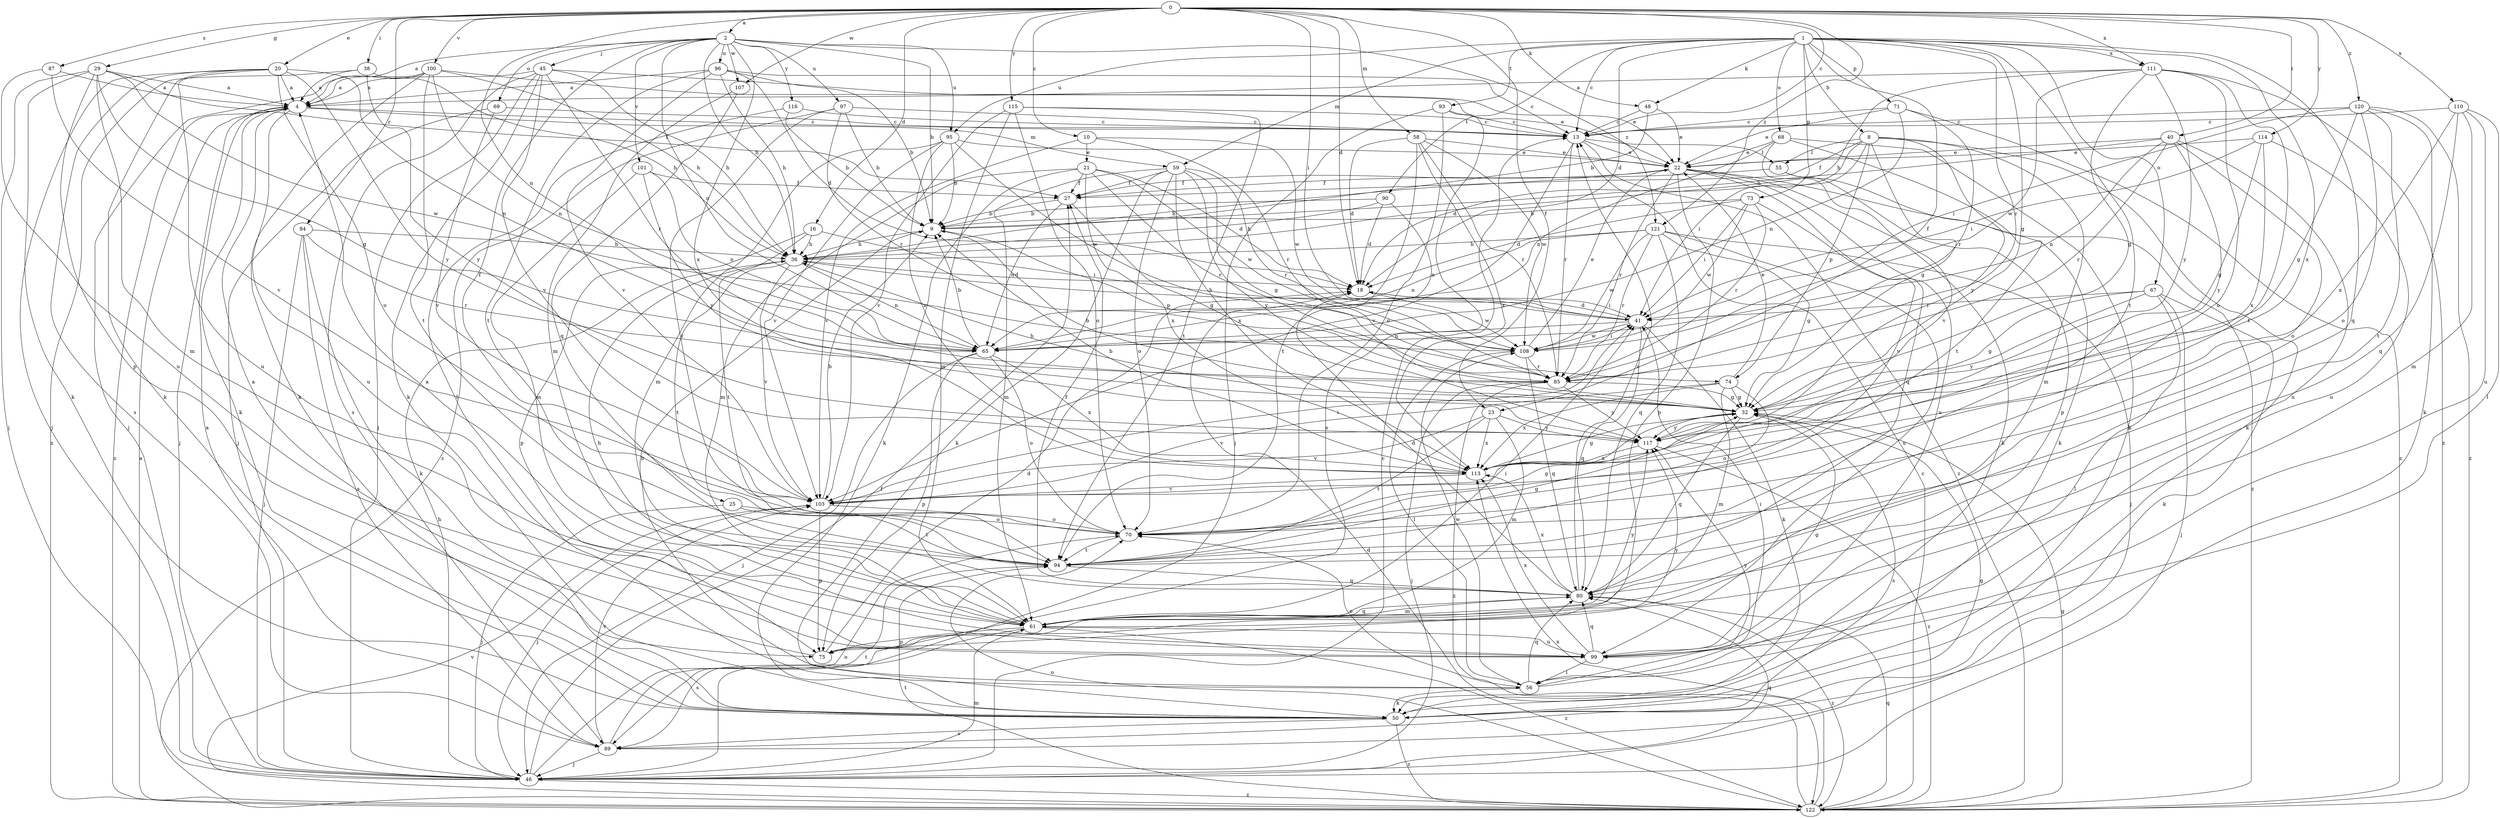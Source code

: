 strict digraph  {
0;
1;
2;
4;
8;
9;
10;
13;
16;
18;
20;
21;
22;
23;
25;
27;
29;
32;
36;
38;
40;
41;
45;
46;
48;
50;
55;
56;
58;
59;
61;
65;
67;
68;
69;
70;
71;
73;
74;
75;
80;
84;
85;
87;
89;
90;
93;
94;
95;
96;
97;
99;
100;
101;
103;
107;
108;
110;
111;
113;
114;
115;
116;
117;
120;
121;
122;
0 -> 2  [label=a];
0 -> 10  [label=c];
0 -> 13  [label=c];
0 -> 16  [label=d];
0 -> 18  [label=d];
0 -> 20  [label=e];
0 -> 23  [label=f];
0 -> 29  [label=g];
0 -> 38  [label=i];
0 -> 40  [label=i];
0 -> 41  [label=i];
0 -> 48  [label=k];
0 -> 58  [label=m];
0 -> 65  [label=n];
0 -> 84  [label=r];
0 -> 87  [label=s];
0 -> 100  [label=v];
0 -> 107  [label=w];
0 -> 110  [label=x];
0 -> 111  [label=x];
0 -> 114  [label=y];
0 -> 115  [label=y];
0 -> 120  [label=z];
0 -> 121  [label=z];
1 -> 8  [label=b];
1 -> 13  [label=c];
1 -> 18  [label=d];
1 -> 23  [label=f];
1 -> 32  [label=g];
1 -> 48  [label=k];
1 -> 59  [label=m];
1 -> 67  [label=o];
1 -> 68  [label=o];
1 -> 71  [label=p];
1 -> 73  [label=p];
1 -> 80  [label=q];
1 -> 85  [label=r];
1 -> 90  [label=t];
1 -> 93  [label=t];
1 -> 94  [label=t];
1 -> 95  [label=u];
1 -> 111  [label=x];
1 -> 113  [label=x];
2 -> 4  [label=a];
2 -> 9  [label=b];
2 -> 25  [label=f];
2 -> 36  [label=h];
2 -> 45  [label=j];
2 -> 65  [label=n];
2 -> 69  [label=o];
2 -> 95  [label=u];
2 -> 96  [label=u];
2 -> 97  [label=u];
2 -> 101  [label=v];
2 -> 107  [label=w];
2 -> 113  [label=x];
2 -> 116  [label=y];
2 -> 121  [label=z];
4 -> 13  [label=c];
4 -> 46  [label=j];
4 -> 50  [label=k];
4 -> 59  [label=m];
4 -> 99  [label=u];
4 -> 122  [label=z];
8 -> 18  [label=d];
8 -> 27  [label=f];
8 -> 32  [label=g];
8 -> 41  [label=i];
8 -> 50  [label=k];
8 -> 55  [label=l];
8 -> 61  [label=m];
8 -> 74  [label=p];
8 -> 117  [label=y];
9 -> 36  [label=h];
9 -> 74  [label=p];
10 -> 21  [label=e];
10 -> 85  [label=r];
10 -> 103  [label=v];
10 -> 108  [label=w];
13 -> 22  [label=e];
13 -> 55  [label=l];
13 -> 85  [label=r];
13 -> 103  [label=v];
13 -> 122  [label=z];
16 -> 36  [label=h];
16 -> 41  [label=i];
16 -> 75  [label=p];
16 -> 94  [label=t];
18 -> 41  [label=i];
18 -> 108  [label=w];
20 -> 4  [label=a];
20 -> 46  [label=j];
20 -> 50  [label=k];
20 -> 65  [label=n];
20 -> 70  [label=o];
20 -> 89  [label=s];
20 -> 99  [label=u];
20 -> 117  [label=y];
21 -> 18  [label=d];
21 -> 27  [label=f];
21 -> 50  [label=k];
21 -> 61  [label=m];
21 -> 85  [label=r];
21 -> 108  [label=w];
21 -> 113  [label=x];
22 -> 27  [label=f];
22 -> 36  [label=h];
22 -> 50  [label=k];
22 -> 75  [label=p];
22 -> 80  [label=q];
22 -> 85  [label=r];
22 -> 99  [label=u];
22 -> 122  [label=z];
23 -> 61  [label=m];
23 -> 94  [label=t];
23 -> 103  [label=v];
23 -> 113  [label=x];
23 -> 117  [label=y];
25 -> 46  [label=j];
25 -> 70  [label=o];
25 -> 94  [label=t];
27 -> 9  [label=b];
27 -> 32  [label=g];
27 -> 65  [label=n];
29 -> 4  [label=a];
29 -> 27  [label=f];
29 -> 32  [label=g];
29 -> 46  [label=j];
29 -> 50  [label=k];
29 -> 61  [label=m];
29 -> 75  [label=p];
29 -> 108  [label=w];
32 -> 9  [label=b];
32 -> 36  [label=h];
32 -> 80  [label=q];
32 -> 89  [label=s];
32 -> 117  [label=y];
36 -> 18  [label=d];
36 -> 65  [label=n];
36 -> 94  [label=t];
36 -> 103  [label=v];
38 -> 4  [label=a];
38 -> 36  [label=h];
38 -> 117  [label=y];
38 -> 122  [label=z];
40 -> 9  [label=b];
40 -> 22  [label=e];
40 -> 65  [label=n];
40 -> 70  [label=o];
40 -> 85  [label=r];
40 -> 99  [label=u];
40 -> 117  [label=y];
41 -> 18  [label=d];
41 -> 36  [label=h];
41 -> 50  [label=k];
41 -> 65  [label=n];
41 -> 80  [label=q];
41 -> 108  [label=w];
45 -> 4  [label=a];
45 -> 22  [label=e];
45 -> 36  [label=h];
45 -> 46  [label=j];
45 -> 50  [label=k];
45 -> 85  [label=r];
45 -> 89  [label=s];
45 -> 103  [label=v];
46 -> 13  [label=c];
46 -> 27  [label=f];
46 -> 36  [label=h];
46 -> 61  [label=m];
46 -> 70  [label=o];
46 -> 80  [label=q];
46 -> 122  [label=z];
48 -> 9  [label=b];
48 -> 13  [label=c];
48 -> 22  [label=e];
50 -> 89  [label=s];
50 -> 122  [label=z];
55 -> 27  [label=f];
55 -> 50  [label=k];
55 -> 75  [label=p];
56 -> 9  [label=b];
56 -> 41  [label=i];
56 -> 50  [label=k];
56 -> 70  [label=o];
56 -> 80  [label=q];
56 -> 108  [label=w];
56 -> 117  [label=y];
58 -> 18  [label=d];
58 -> 22  [label=e];
58 -> 85  [label=r];
58 -> 94  [label=t];
58 -> 108  [label=w];
58 -> 113  [label=x];
59 -> 27  [label=f];
59 -> 32  [label=g];
59 -> 50  [label=k];
59 -> 61  [label=m];
59 -> 70  [label=o];
59 -> 85  [label=r];
59 -> 113  [label=x];
59 -> 117  [label=y];
61 -> 36  [label=h];
61 -> 41  [label=i];
61 -> 75  [label=p];
61 -> 80  [label=q];
61 -> 89  [label=s];
61 -> 99  [label=u];
61 -> 117  [label=y];
61 -> 122  [label=z];
65 -> 9  [label=b];
65 -> 46  [label=j];
65 -> 70  [label=o];
65 -> 75  [label=p];
65 -> 113  [label=x];
67 -> 32  [label=g];
67 -> 41  [label=i];
67 -> 46  [label=j];
67 -> 50  [label=k];
67 -> 56  [label=l];
67 -> 117  [label=y];
68 -> 22  [label=e];
68 -> 50  [label=k];
68 -> 65  [label=n];
68 -> 94  [label=t];
68 -> 103  [label=v];
69 -> 13  [label=c];
69 -> 46  [label=j];
69 -> 103  [label=v];
70 -> 32  [label=g];
70 -> 94  [label=t];
71 -> 13  [label=c];
71 -> 22  [label=e];
71 -> 65  [label=n];
71 -> 85  [label=r];
71 -> 122  [label=z];
73 -> 9  [label=b];
73 -> 18  [label=d];
73 -> 41  [label=i];
73 -> 85  [label=r];
73 -> 103  [label=v];
73 -> 108  [label=w];
74 -> 22  [label=e];
74 -> 32  [label=g];
74 -> 61  [label=m];
74 -> 70  [label=o];
74 -> 103  [label=v];
74 -> 113  [label=x];
75 -> 4  [label=a];
75 -> 18  [label=d];
75 -> 117  [label=y];
80 -> 13  [label=c];
80 -> 18  [label=d];
80 -> 27  [label=f];
80 -> 61  [label=m];
80 -> 113  [label=x];
80 -> 122  [label=z];
84 -> 36  [label=h];
84 -> 46  [label=j];
84 -> 50  [label=k];
84 -> 85  [label=r];
84 -> 89  [label=s];
85 -> 32  [label=g];
85 -> 46  [label=j];
85 -> 117  [label=y];
85 -> 122  [label=z];
87 -> 4  [label=a];
87 -> 99  [label=u];
87 -> 103  [label=v];
89 -> 4  [label=a];
89 -> 32  [label=g];
89 -> 46  [label=j];
89 -> 94  [label=t];
89 -> 103  [label=v];
90 -> 9  [label=b];
90 -> 18  [label=d];
90 -> 36  [label=h];
90 -> 65  [label=n];
93 -> 13  [label=c];
93 -> 46  [label=j];
93 -> 70  [label=o];
93 -> 89  [label=s];
94 -> 32  [label=g];
94 -> 80  [label=q];
95 -> 9  [label=b];
95 -> 22  [label=e];
95 -> 61  [label=m];
95 -> 103  [label=v];
95 -> 108  [label=w];
95 -> 113  [label=x];
96 -> 4  [label=a];
96 -> 9  [label=b];
96 -> 13  [label=c];
96 -> 18  [label=d];
96 -> 36  [label=h];
96 -> 94  [label=t];
96 -> 103  [label=v];
97 -> 9  [label=b];
97 -> 13  [label=c];
97 -> 85  [label=r];
97 -> 94  [label=t];
97 -> 122  [label=z];
99 -> 4  [label=a];
99 -> 32  [label=g];
99 -> 56  [label=l];
99 -> 80  [label=q];
99 -> 113  [label=x];
100 -> 4  [label=a];
100 -> 22  [label=e];
100 -> 36  [label=h];
100 -> 46  [label=j];
100 -> 50  [label=k];
100 -> 65  [label=n];
100 -> 94  [label=t];
101 -> 27  [label=f];
101 -> 61  [label=m];
101 -> 65  [label=n];
101 -> 117  [label=y];
103 -> 9  [label=b];
103 -> 41  [label=i];
103 -> 46  [label=j];
103 -> 70  [label=o];
103 -> 75  [label=p];
107 -> 61  [label=m];
107 -> 80  [label=q];
108 -> 22  [label=e];
108 -> 41  [label=i];
108 -> 56  [label=l];
108 -> 80  [label=q];
108 -> 85  [label=r];
110 -> 13  [label=c];
110 -> 56  [label=l];
110 -> 61  [label=m];
110 -> 80  [label=q];
110 -> 99  [label=u];
110 -> 113  [label=x];
111 -> 4  [label=a];
111 -> 32  [label=g];
111 -> 36  [label=h];
111 -> 70  [label=o];
111 -> 94  [label=t];
111 -> 108  [label=w];
111 -> 117  [label=y];
111 -> 122  [label=z];
113 -> 9  [label=b];
113 -> 32  [label=g];
113 -> 103  [label=v];
114 -> 22  [label=e];
114 -> 32  [label=g];
114 -> 41  [label=i];
114 -> 99  [label=u];
114 -> 113  [label=x];
115 -> 13  [label=c];
115 -> 61  [label=m];
115 -> 70  [label=o];
115 -> 94  [label=t];
115 -> 103  [label=v];
116 -> 9  [label=b];
116 -> 13  [label=c];
116 -> 56  [label=l];
117 -> 113  [label=x];
117 -> 122  [label=z];
120 -> 13  [label=c];
120 -> 32  [label=g];
120 -> 41  [label=i];
120 -> 50  [label=k];
120 -> 70  [label=o];
120 -> 94  [label=t];
120 -> 122  [label=z];
121 -> 32  [label=g];
121 -> 36  [label=h];
121 -> 46  [label=j];
121 -> 65  [label=n];
121 -> 80  [label=q];
121 -> 85  [label=r];
121 -> 99  [label=u];
121 -> 108  [label=w];
122 -> 4  [label=a];
122 -> 13  [label=c];
122 -> 18  [label=d];
122 -> 32  [label=g];
122 -> 70  [label=o];
122 -> 80  [label=q];
122 -> 94  [label=t];
122 -> 103  [label=v];
122 -> 113  [label=x];
}
